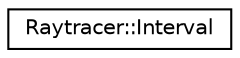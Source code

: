 digraph "Graphical Class Hierarchy"
{
 // LATEX_PDF_SIZE
  edge [fontname="Helvetica",fontsize="10",labelfontname="Helvetica",labelfontsize="10"];
  node [fontname="Helvetica",fontsize="10",shape=record];
  rankdir="LR";
  Node0 [label="Raytracer::Interval",height=0.2,width=0.4,color="black", fillcolor="white", style="filled",URL="$classRaytracer_1_1Interval.html",tooltip="A class that represents an interval on the real number line."];
}

